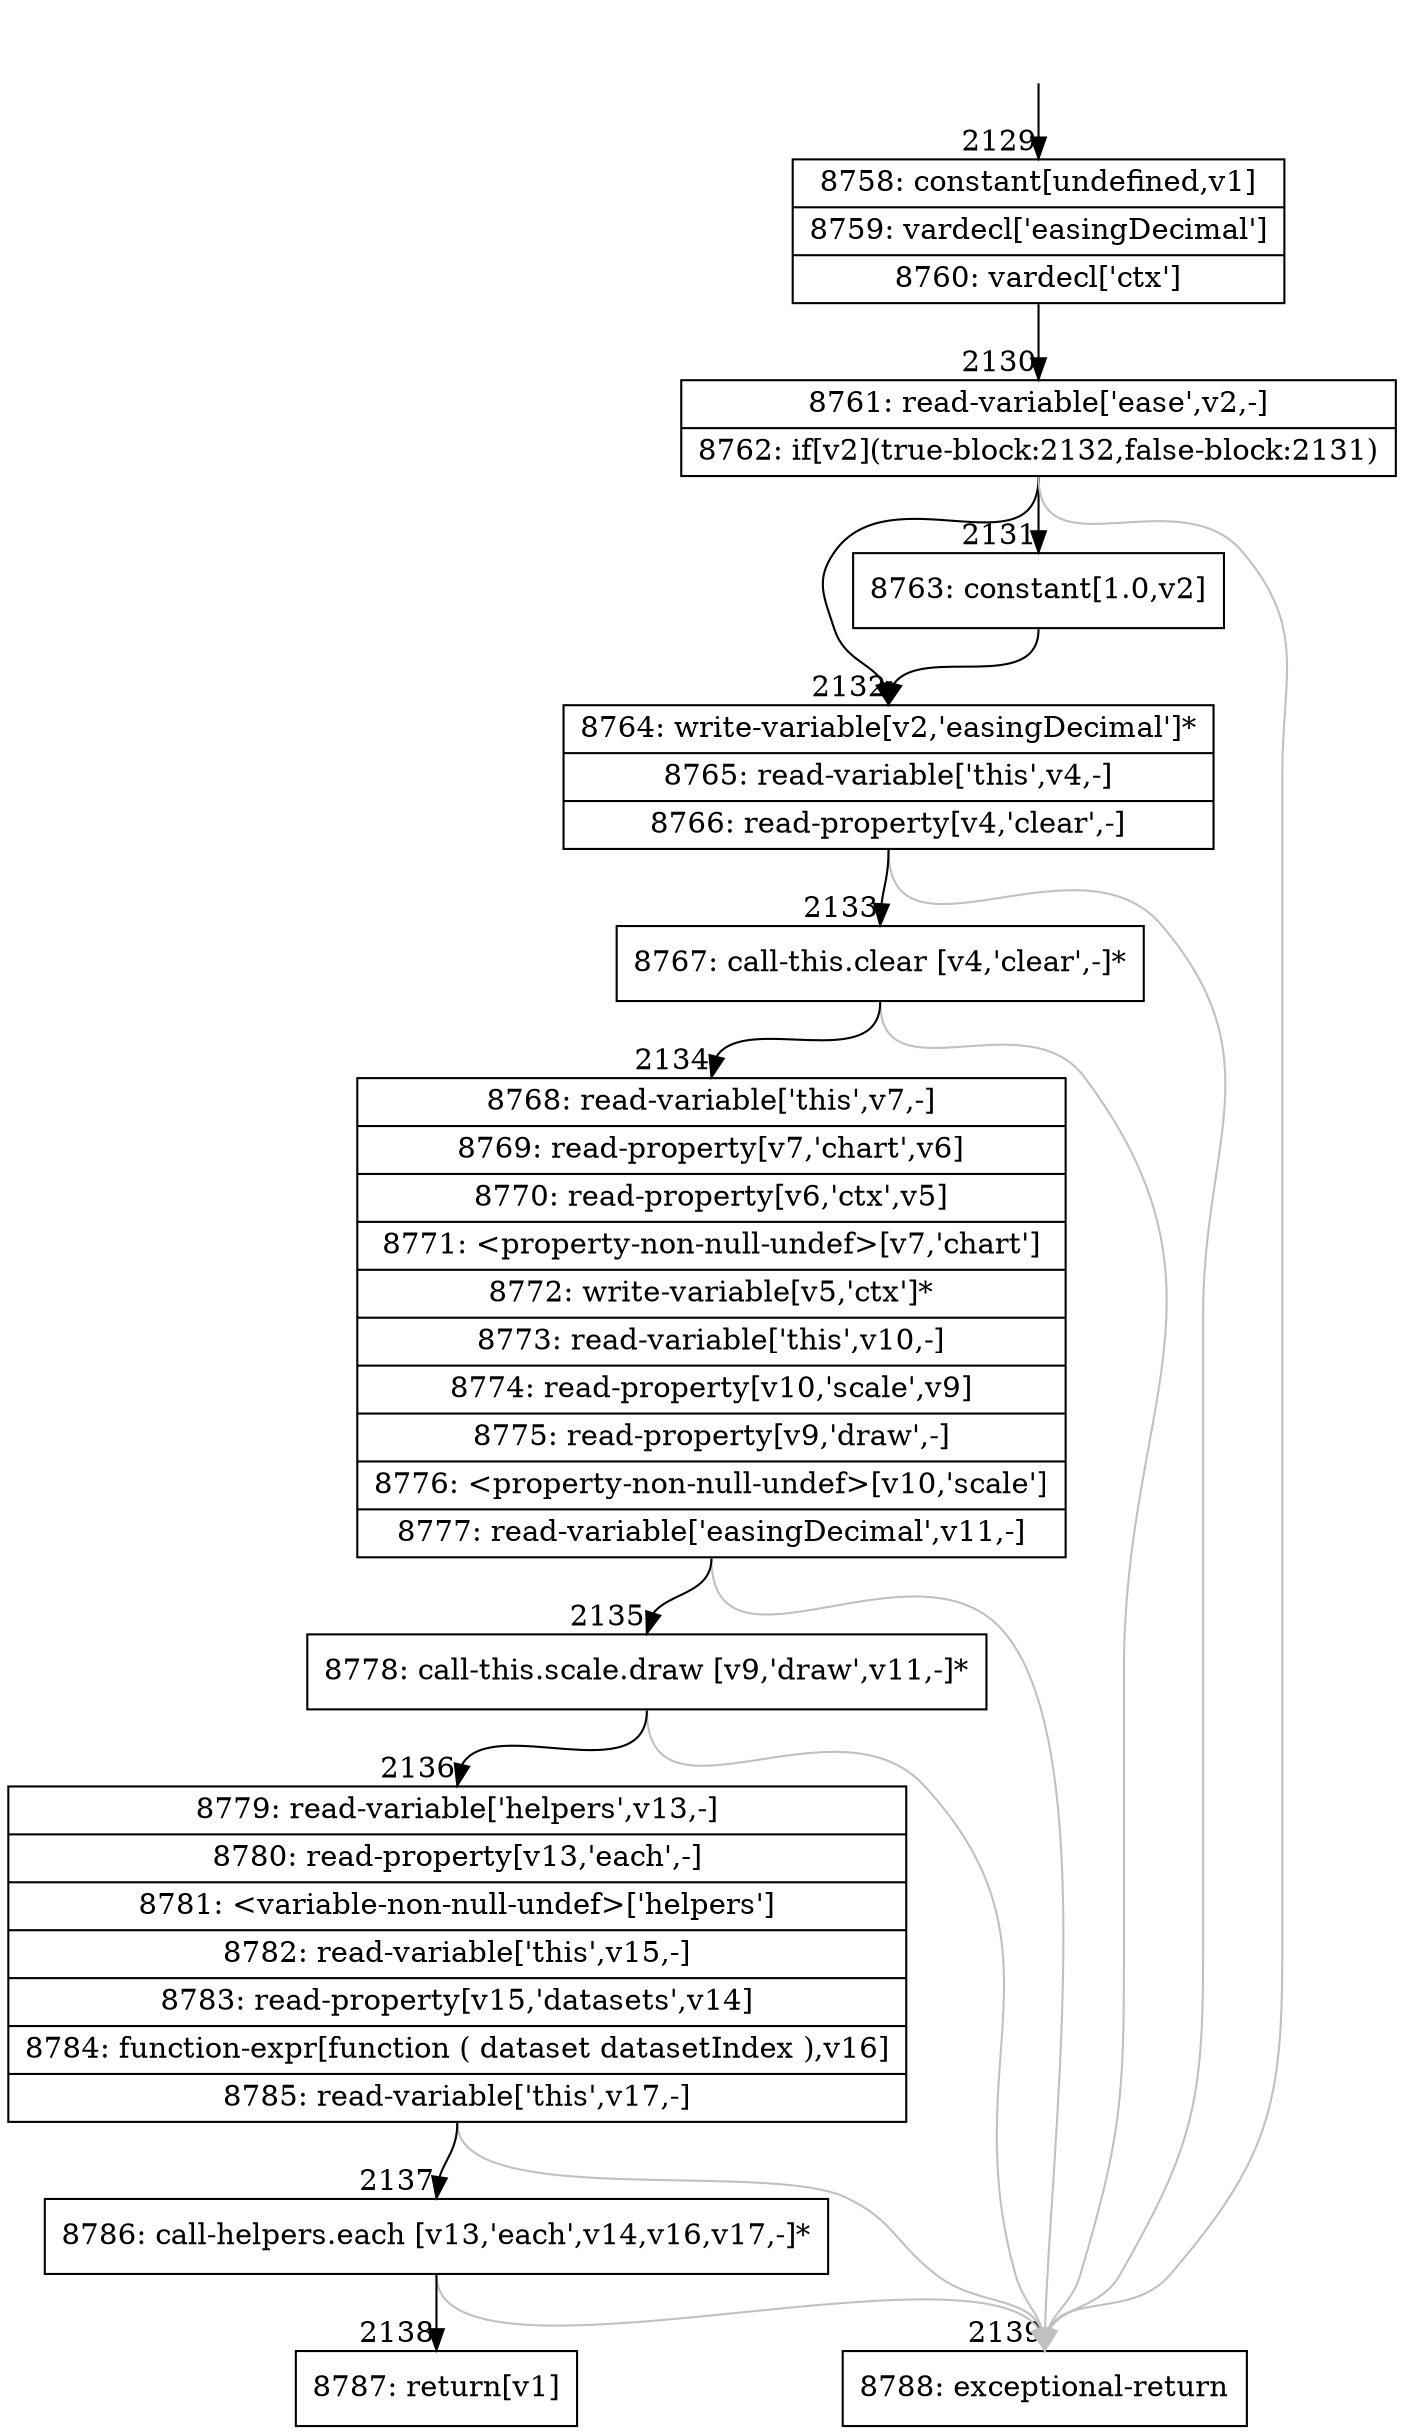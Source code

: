 digraph {
rankdir="TD"
BB_entry193[shape=none,label=""];
BB_entry193 -> BB2129 [tailport=s, headport=n, headlabel="    2129"]
BB2129 [shape=record label="{8758: constant[undefined,v1]|8759: vardecl['easingDecimal']|8760: vardecl['ctx']}" ] 
BB2129 -> BB2130 [tailport=s, headport=n, headlabel="      2130"]
BB2130 [shape=record label="{8761: read-variable['ease',v2,-]|8762: if[v2](true-block:2132,false-block:2131)}" ] 
BB2130 -> BB2132 [tailport=s, headport=n, headlabel="      2132"]
BB2130 -> BB2131 [tailport=s, headport=n, headlabel="      2131"]
BB2130 -> BB2139 [tailport=s, headport=n, color=gray, headlabel="      2139"]
BB2131 [shape=record label="{8763: constant[1.0,v2]}" ] 
BB2131 -> BB2132 [tailport=s, headport=n]
BB2132 [shape=record label="{8764: write-variable[v2,'easingDecimal']*|8765: read-variable['this',v4,-]|8766: read-property[v4,'clear',-]}" ] 
BB2132 -> BB2133 [tailport=s, headport=n, headlabel="      2133"]
BB2132 -> BB2139 [tailport=s, headport=n, color=gray]
BB2133 [shape=record label="{8767: call-this.clear [v4,'clear',-]*}" ] 
BB2133 -> BB2134 [tailport=s, headport=n, headlabel="      2134"]
BB2133 -> BB2139 [tailport=s, headport=n, color=gray]
BB2134 [shape=record label="{8768: read-variable['this',v7,-]|8769: read-property[v7,'chart',v6]|8770: read-property[v6,'ctx',v5]|8771: \<property-non-null-undef\>[v7,'chart']|8772: write-variable[v5,'ctx']*|8773: read-variable['this',v10,-]|8774: read-property[v10,'scale',v9]|8775: read-property[v9,'draw',-]|8776: \<property-non-null-undef\>[v10,'scale']|8777: read-variable['easingDecimal',v11,-]}" ] 
BB2134 -> BB2135 [tailport=s, headport=n, headlabel="      2135"]
BB2134 -> BB2139 [tailport=s, headport=n, color=gray]
BB2135 [shape=record label="{8778: call-this.scale.draw [v9,'draw',v11,-]*}" ] 
BB2135 -> BB2136 [tailport=s, headport=n, headlabel="      2136"]
BB2135 -> BB2139 [tailport=s, headport=n, color=gray]
BB2136 [shape=record label="{8779: read-variable['helpers',v13,-]|8780: read-property[v13,'each',-]|8781: \<variable-non-null-undef\>['helpers']|8782: read-variable['this',v15,-]|8783: read-property[v15,'datasets',v14]|8784: function-expr[function ( dataset datasetIndex ),v16]|8785: read-variable['this',v17,-]}" ] 
BB2136 -> BB2137 [tailport=s, headport=n, headlabel="      2137"]
BB2136 -> BB2139 [tailport=s, headport=n, color=gray]
BB2137 [shape=record label="{8786: call-helpers.each [v13,'each',v14,v16,v17,-]*}" ] 
BB2137 -> BB2138 [tailport=s, headport=n, headlabel="      2138"]
BB2137 -> BB2139 [tailport=s, headport=n, color=gray]
BB2138 [shape=record label="{8787: return[v1]}" ] 
BB2139 [shape=record label="{8788: exceptional-return}" ] 
//#$~ 2319
}
